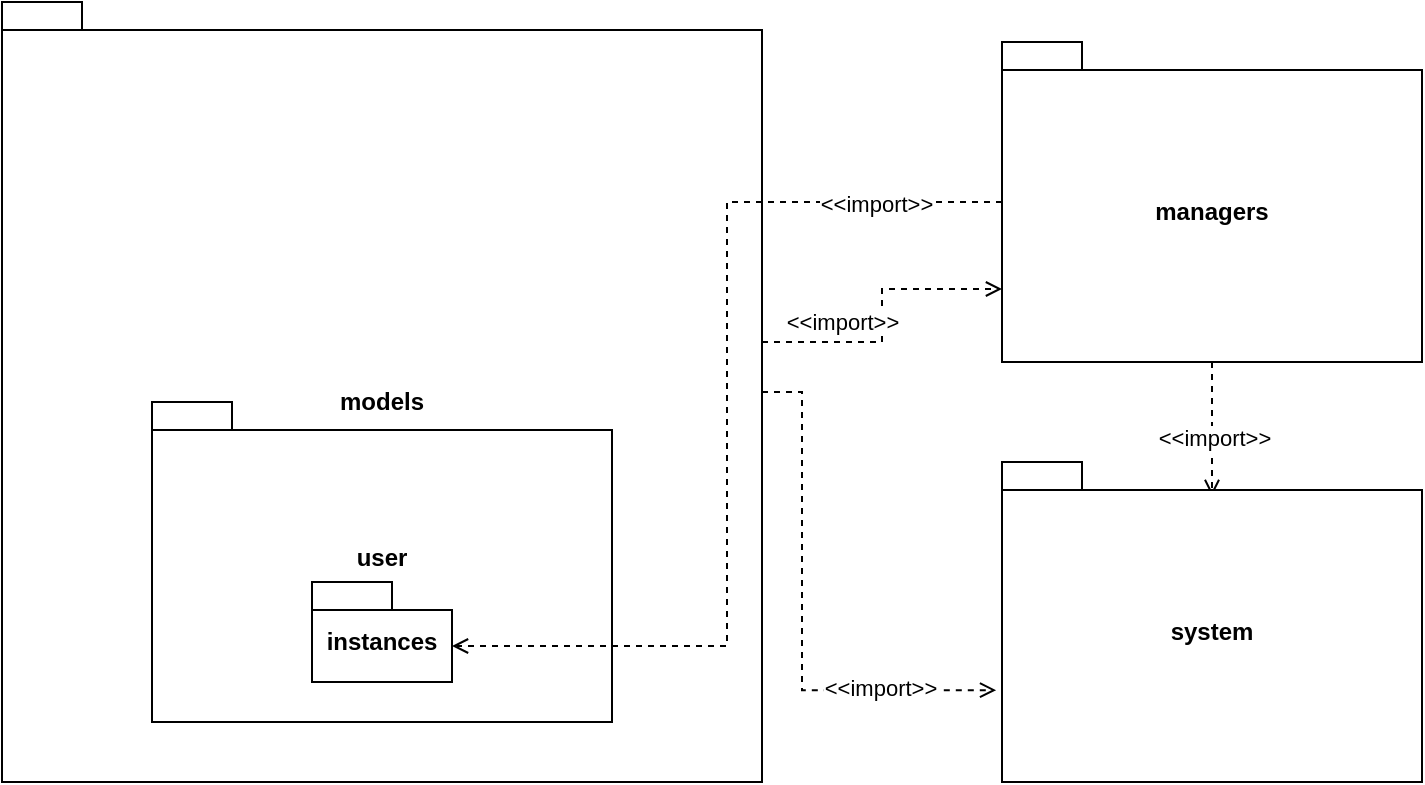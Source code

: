 <mxfile version="21.6.9" type="device">
  <diagram name="Page-1" id="b5b7bab2-c9e2-2cf4-8b2a-24fd1a2a6d21">
    <mxGraphModel dx="1434" dy="766" grid="1" gridSize="10" guides="1" tooltips="1" connect="1" arrows="1" fold="1" page="1" pageScale="1" pageWidth="827" pageHeight="1169" background="none" math="0" shadow="0">
      <root>
        <mxCell id="0" />
        <mxCell id="1" parent="0" />
        <mxCell id="Rl8IYNa5S0Cc1M9gbsfP-15" style="edgeStyle=orthogonalEdgeStyle;rounded=0;orthogonalLoop=1;jettySize=auto;html=1;entryX=0;entryY=0;entryDx=0;entryDy=123.5;entryPerimeter=0;endArrow=open;endFill=0;dashed=1;" edge="1" parent="1" source="Rl8IYNa5S0Cc1M9gbsfP-3" target="Rl8IYNa5S0Cc1M9gbsfP-10">
          <mxGeometry relative="1" as="geometry">
            <Array as="points">
              <mxPoint x="480" y="350" />
              <mxPoint x="480" y="324" />
            </Array>
          </mxGeometry>
        </mxCell>
        <mxCell id="Rl8IYNa5S0Cc1M9gbsfP-16" value="&lt;div&gt;&amp;lt;&amp;lt;import&amp;gt;&amp;gt;&lt;/div&gt;" style="edgeLabel;html=1;align=center;verticalAlign=middle;resizable=0;points=[];" vertex="1" connectable="0" parent="Rl8IYNa5S0Cc1M9gbsfP-15">
          <mxGeometry x="-0.51" y="1" relative="1" as="geometry">
            <mxPoint x="4" y="-9" as="offset" />
          </mxGeometry>
        </mxCell>
        <mxCell id="Rl8IYNa5S0Cc1M9gbsfP-18" style="edgeStyle=orthogonalEdgeStyle;rounded=0;orthogonalLoop=1;jettySize=auto;html=1;entryX=-0.014;entryY=0.713;entryDx=0;entryDy=0;entryPerimeter=0;endArrow=open;endFill=0;dashed=1;" edge="1" parent="1" source="Rl8IYNa5S0Cc1M9gbsfP-3" target="Rl8IYNa5S0Cc1M9gbsfP-11">
          <mxGeometry relative="1" as="geometry">
            <Array as="points">
              <mxPoint x="440" y="375" />
              <mxPoint x="440" y="524" />
            </Array>
          </mxGeometry>
        </mxCell>
        <mxCell id="Rl8IYNa5S0Cc1M9gbsfP-19" value="&amp;lt;&amp;lt;import&amp;gt;&amp;gt;" style="edgeLabel;html=1;align=center;verticalAlign=middle;resizable=0;points=[];" vertex="1" connectable="0" parent="Rl8IYNa5S0Cc1M9gbsfP-18">
          <mxGeometry x="0.564" y="1" relative="1" as="geometry">
            <mxPoint as="offset" />
          </mxGeometry>
        </mxCell>
        <mxCell id="Rl8IYNa5S0Cc1M9gbsfP-3" value="models" style="shape=folder;fontStyle=1;spacingTop=10;tabWidth=40;tabHeight=14;tabPosition=left;html=1;whiteSpace=wrap;direction=east;" vertex="1" parent="1">
          <mxGeometry x="40" y="180" width="380" height="390" as="geometry" />
        </mxCell>
        <mxCell id="Rl8IYNa5S0Cc1M9gbsfP-6" value="&lt;div&gt;user&lt;/div&gt;&lt;div&gt;&lt;br&gt;&lt;/div&gt;" style="shape=folder;fontStyle=1;spacingTop=10;tabWidth=40;tabHeight=14;tabPosition=left;html=1;whiteSpace=wrap;" vertex="1" parent="1">
          <mxGeometry x="115" y="380" width="230" height="160" as="geometry" />
        </mxCell>
        <mxCell id="Rl8IYNa5S0Cc1M9gbsfP-9" value="&lt;div&gt;instances&lt;/div&gt;" style="shape=folder;fontStyle=1;spacingTop=10;tabWidth=40;tabHeight=14;tabPosition=left;html=1;whiteSpace=wrap;" vertex="1" parent="1">
          <mxGeometry x="195" y="470" width="70" height="50" as="geometry" />
        </mxCell>
        <mxCell id="Rl8IYNa5S0Cc1M9gbsfP-13" style="edgeStyle=orthogonalEdgeStyle;rounded=0;orthogonalLoop=1;jettySize=auto;html=1;entryX=0;entryY=0;entryDx=70;entryDy=32;entryPerimeter=0;endArrow=open;endFill=0;dashed=1;" edge="1" parent="1" source="Rl8IYNa5S0Cc1M9gbsfP-10" target="Rl8IYNa5S0Cc1M9gbsfP-9">
          <mxGeometry relative="1" as="geometry" />
        </mxCell>
        <mxCell id="Rl8IYNa5S0Cc1M9gbsfP-14" value="&lt;div&gt;&amp;lt;&amp;lt;import&amp;gt;&amp;gt;&lt;/div&gt;" style="edgeLabel;html=1;align=center;verticalAlign=middle;resizable=0;points=[];" vertex="1" connectable="0" parent="Rl8IYNa5S0Cc1M9gbsfP-13">
          <mxGeometry x="-0.747" y="1" relative="1" as="geometry">
            <mxPoint as="offset" />
          </mxGeometry>
        </mxCell>
        <mxCell id="Rl8IYNa5S0Cc1M9gbsfP-17" style="edgeStyle=orthogonalEdgeStyle;rounded=0;orthogonalLoop=1;jettySize=auto;html=1;exitX=0.5;exitY=1;exitDx=0;exitDy=0;exitPerimeter=0;entryX=0.5;entryY=0.106;entryDx=0;entryDy=0;entryPerimeter=0;endArrow=open;endFill=0;dashed=1;" edge="1" parent="1" source="Rl8IYNa5S0Cc1M9gbsfP-10" target="Rl8IYNa5S0Cc1M9gbsfP-11">
          <mxGeometry relative="1" as="geometry" />
        </mxCell>
        <mxCell id="Rl8IYNa5S0Cc1M9gbsfP-20" value="&lt;div&gt;&amp;lt;&amp;lt;import&amp;gt;&amp;gt;&lt;/div&gt;" style="edgeLabel;html=1;align=center;verticalAlign=middle;resizable=0;points=[];" vertex="1" connectable="0" parent="Rl8IYNa5S0Cc1M9gbsfP-17">
          <mxGeometry x="0.135" y="1" relative="1" as="geometry">
            <mxPoint as="offset" />
          </mxGeometry>
        </mxCell>
        <mxCell id="Rl8IYNa5S0Cc1M9gbsfP-10" value="&lt;div&gt;managers&lt;/div&gt;" style="shape=folder;fontStyle=1;spacingTop=10;tabWidth=40;tabHeight=14;tabPosition=left;html=1;whiteSpace=wrap;" vertex="1" parent="1">
          <mxGeometry x="540" y="200" width="210" height="160" as="geometry" />
        </mxCell>
        <mxCell id="Rl8IYNa5S0Cc1M9gbsfP-11" value="&lt;div&gt;system&lt;/div&gt;" style="shape=folder;fontStyle=1;spacingTop=10;tabWidth=40;tabHeight=14;tabPosition=left;html=1;whiteSpace=wrap;" vertex="1" parent="1">
          <mxGeometry x="540" y="410" width="210" height="160" as="geometry" />
        </mxCell>
      </root>
    </mxGraphModel>
  </diagram>
</mxfile>
